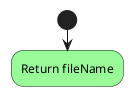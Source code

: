 @startuml
'https://plantuml.com/activity-diagram-beta

start
    #palegreen:Return fileName;
    kill
@enduml
